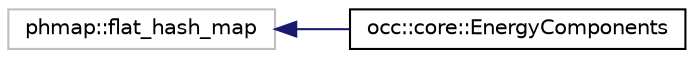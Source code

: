 digraph "Graphical Class Hierarchy"
{
 // LATEX_PDF_SIZE
  bgcolor="transparent";
  edge [fontname="Helvetica",fontsize="10",labelfontname="Helvetica",labelfontsize="10"];
  node [fontname="Helvetica",fontsize="10",shape=record];
  rankdir="LR";
  Node49 [label="phmap::flat_hash_map",height=0.2,width=0.4,color="grey75",tooltip=" "];
  Node49 -> Node0 [dir="back",color="midnightblue",fontsize="10",style="solid",fontname="Helvetica"];
  Node0 [label="occ::core::EnergyComponents",height=0.2,width=0.4,color="black",URL="$classocc_1_1core_1_1EnergyComponents.html",tooltip="Storage class for components of energy, separated by the dot character."];
}
